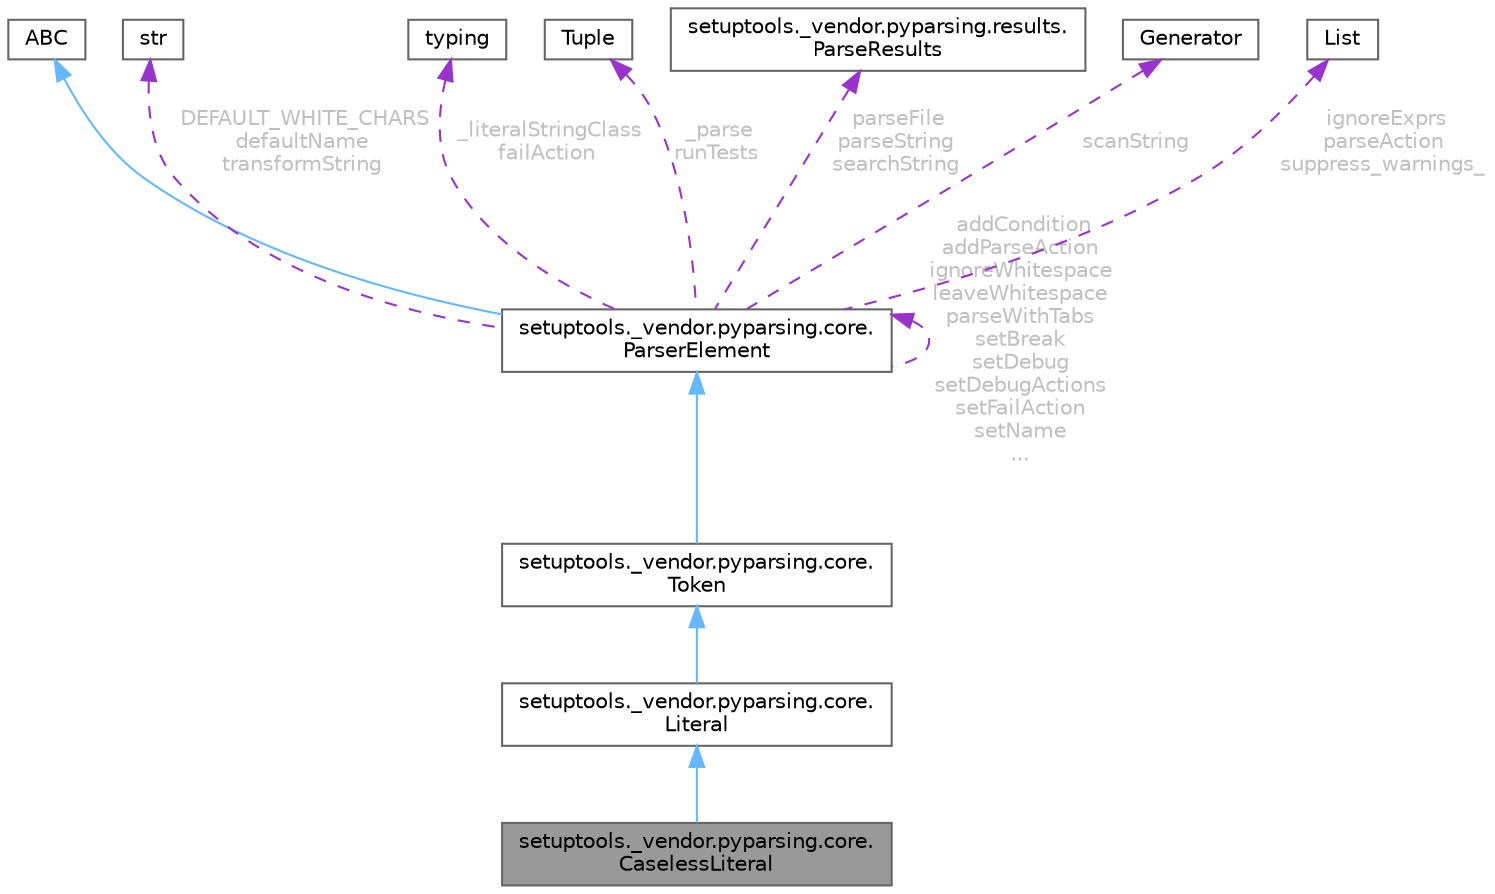 digraph "setuptools._vendor.pyparsing.core.CaselessLiteral"
{
 // LATEX_PDF_SIZE
  bgcolor="transparent";
  edge [fontname=Helvetica,fontsize=10,labelfontname=Helvetica,labelfontsize=10];
  node [fontname=Helvetica,fontsize=10,shape=box,height=0.2,width=0.4];
  Node1 [id="Node000001",label="setuptools._vendor.pyparsing.core.\lCaselessLiteral",height=0.2,width=0.4,color="gray40", fillcolor="grey60", style="filled", fontcolor="black",tooltip=" "];
  Node2 -> Node1 [id="edge1_Node000001_Node000002",dir="back",color="steelblue1",style="solid",tooltip=" "];
  Node2 [id="Node000002",label="setuptools._vendor.pyparsing.core.\lLiteral",height=0.2,width=0.4,color="gray40", fillcolor="white", style="filled",URL="$classsetuptools_1_1__vendor_1_1pyparsing_1_1core_1_1_literal.html",tooltip=" "];
  Node3 -> Node2 [id="edge2_Node000002_Node000003",dir="back",color="steelblue1",style="solid",tooltip=" "];
  Node3 [id="Node000003",label="setuptools._vendor.pyparsing.core.\lToken",height=0.2,width=0.4,color="gray40", fillcolor="white", style="filled",URL="$classsetuptools_1_1__vendor_1_1pyparsing_1_1core_1_1_token.html",tooltip=" "];
  Node4 -> Node3 [id="edge3_Node000003_Node000004",dir="back",color="steelblue1",style="solid",tooltip=" "];
  Node4 [id="Node000004",label="setuptools._vendor.pyparsing.core.\lParserElement",height=0.2,width=0.4,color="gray40", fillcolor="white", style="filled",URL="$classsetuptools_1_1__vendor_1_1pyparsing_1_1core_1_1_parser_element.html",tooltip=" "];
  Node5 -> Node4 [id="edge4_Node000004_Node000005",dir="back",color="steelblue1",style="solid",tooltip=" "];
  Node5 [id="Node000005",label="ABC",height=0.2,width=0.4,color="gray40", fillcolor="white", style="filled",tooltip=" "];
  Node6 -> Node4 [id="edge5_Node000004_Node000006",dir="back",color="darkorchid3",style="dashed",tooltip=" ",label=" DEFAULT_WHITE_CHARS\ndefaultName\ntransformString",fontcolor="grey" ];
  Node6 [id="Node000006",label="str",height=0.2,width=0.4,color="gray40", fillcolor="white", style="filled",tooltip=" "];
  Node7 -> Node4 [id="edge6_Node000004_Node000007",dir="back",color="darkorchid3",style="dashed",tooltip=" ",label=" _literalStringClass\nfailAction",fontcolor="grey" ];
  Node7 [id="Node000007",label="typing",height=0.2,width=0.4,color="gray40", fillcolor="white", style="filled",tooltip=" "];
  Node8 -> Node4 [id="edge7_Node000004_Node000008",dir="back",color="darkorchid3",style="dashed",tooltip=" ",label=" _parse\nrunTests",fontcolor="grey" ];
  Node8 [id="Node000008",label="Tuple",height=0.2,width=0.4,color="gray40", fillcolor="white", style="filled",tooltip=" "];
  Node4 -> Node4 [id="edge8_Node000004_Node000004",dir="back",color="darkorchid3",style="dashed",tooltip=" ",label=" addCondition\naddParseAction\nignoreWhitespace\nleaveWhitespace\nparseWithTabs\nsetBreak\nsetDebug\nsetDebugActions\nsetFailAction\nsetName\n...",fontcolor="grey" ];
  Node9 -> Node4 [id="edge9_Node000004_Node000009",dir="back",color="darkorchid3",style="dashed",tooltip=" ",label=" parseFile\nparseString\nsearchString",fontcolor="grey" ];
  Node9 [id="Node000009",label="setuptools._vendor.pyparsing.results.\lParseResults",height=0.2,width=0.4,color="gray40", fillcolor="white", style="filled",URL="$classsetuptools_1_1__vendor_1_1pyparsing_1_1results_1_1_parse_results.html",tooltip=" "];
  Node10 -> Node4 [id="edge10_Node000004_Node000010",dir="back",color="darkorchid3",style="dashed",tooltip=" ",label=" scanString",fontcolor="grey" ];
  Node10 [id="Node000010",label="Generator",height=0.2,width=0.4,color="gray40", fillcolor="white", style="filled",tooltip=" "];
  Node11 -> Node4 [id="edge11_Node000004_Node000011",dir="back",color="darkorchid3",style="dashed",tooltip=" ",label=" ignoreExprs\nparseAction\nsuppress_warnings_",fontcolor="grey" ];
  Node11 [id="Node000011",label="List",height=0.2,width=0.4,color="gray40", fillcolor="white", style="filled",tooltip=" "];
}
